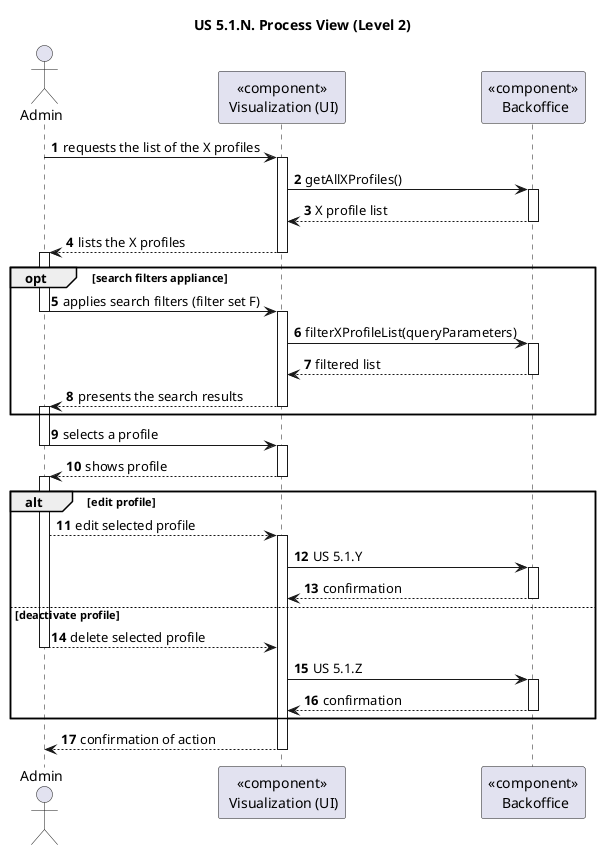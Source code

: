 @startuml
'https://plantuml.com/sequence-diagram

title "US 5.1.N. Process View (Level 2)"

autonumber

actor Admin as ADM
participant "<<component>>\n Visualization (UI)" as UI
participant "<<component>>\n Backoffice" as BACK


ADM -> UI : requests the list of the X profiles
activate UI

UI -> BACK : getAllXProfiles()
activate BACK

BACK --> UI : X profile list
deactivate BACK

UI --> ADM : lists the X profiles
deactivate UI
activate ADM

deactivate ADM

    opt search filters appliance

        ADM -> UI : applies search filters (filter set F)
        deactivate ADM
        activate UI

            UI -> BACK : filterXProfileList(queryParameters)
            activate BACK

            BACK --> UI : filtered list
            deactivate BACK

        UI --> ADM : presents the search results
        deactivate UI
        activate ADM
    end opt

ADM -> UI : selects a profile
deactivate ADM
activate UI

UI --> ADM : shows profile
deactivate UI
activate ADM

    alt edit profile
        ADM --> UI : edit selected profile
        activate UI
'updateProfile(updatedStaffProfileData)
        UI -> BACK : US 5.1.Y
        activate BACK

        BACK --> UI : confirmation
        deactivate BACK


    else deactivate profile

        ADM --> UI : delete selected profile
        deactivate ADM
'deactivateAccount(staffProfile)
        UI -> BACK : US 5.1.Z
        activate BACK

        BACK --> UI : confirmation
        deactivate BACK

    end alt

UI --> ADM : confirmation of action
deactivate UI

@enduml